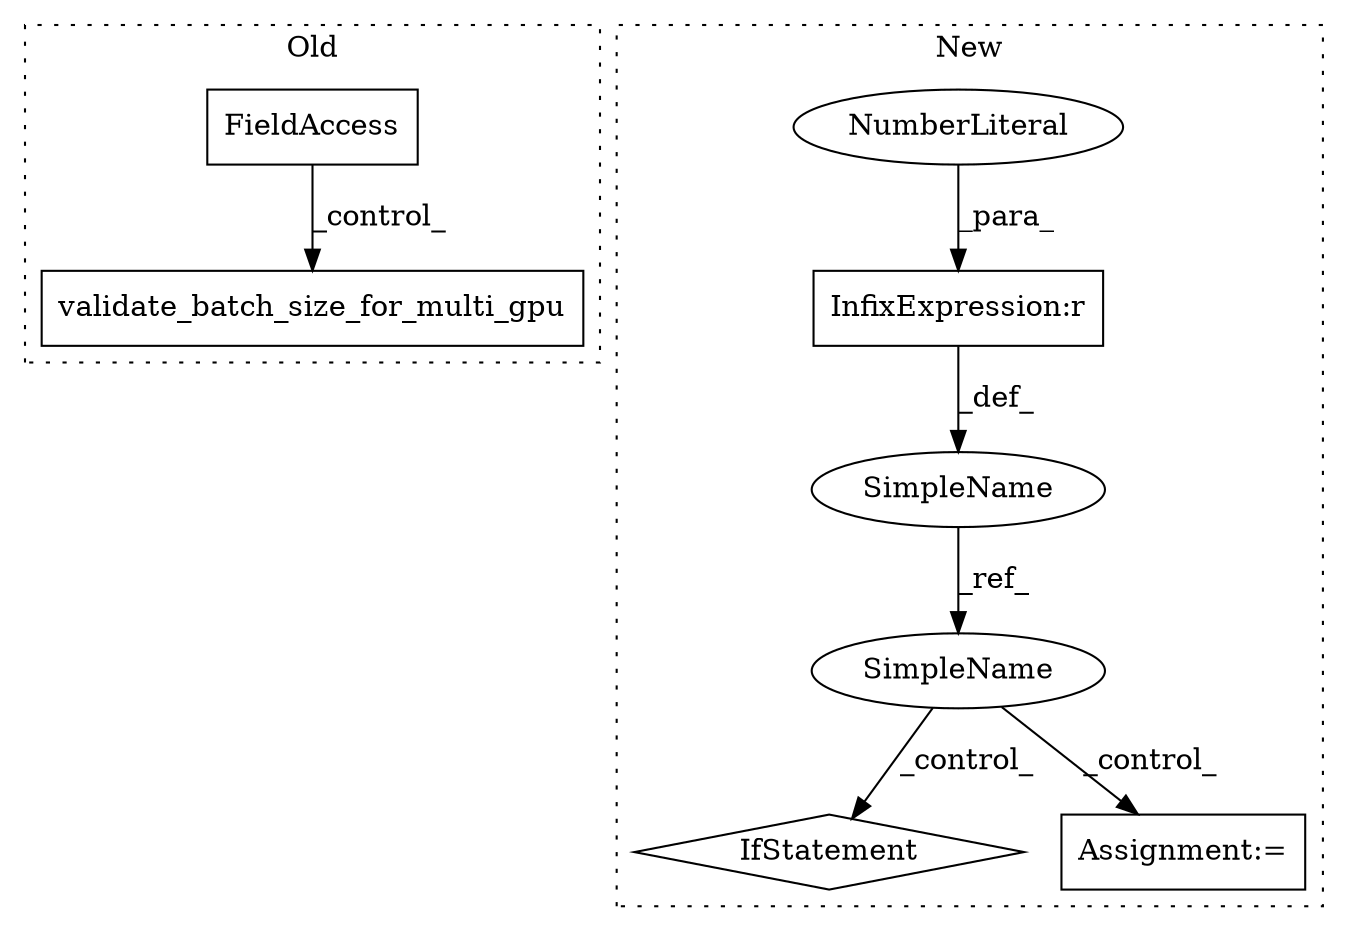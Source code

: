 digraph G {
subgraph cluster0 {
1 [label="validate_batch_size_for_multi_gpu" a="32" s="4595,4649" l="34,1" shape="box"];
4 [label="FieldAccess" a="22" s="4566" l="19" shape="box"];
label = "Old";
style="dotted";
}
subgraph cluster1 {
2 [label="IfStatement" a="25" s="4170" l="31" shape="diamond"];
3 [label="InfixExpression:r" a="27" s="3853" l="3" shape="box"];
5 [label="SimpleName" a="42" s="3834" l="9" shape="ellipse"];
6 [label="Assignment:=" a="7" s="4170" l="31" shape="box"];
7 [label="NumberLiteral" a="34" s="3856" l="1" shape="ellipse"];
8 [label="SimpleName" a="42" s="3868" l="9" shape="ellipse"];
label = "New";
style="dotted";
}
3 -> 5 [label="_def_"];
4 -> 1 [label="_control_"];
5 -> 8 [label="_ref_"];
7 -> 3 [label="_para_"];
8 -> 6 [label="_control_"];
8 -> 2 [label="_control_"];
}